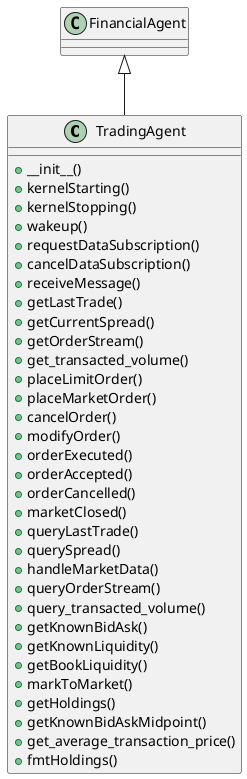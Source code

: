 @startuml
class TradingAgent {
  + __init__()
  + kernelStarting()
  + kernelStopping()
  + wakeup()
  + requestDataSubscription()
  + cancelDataSubscription()
  + receiveMessage()
  + getLastTrade()
  + getCurrentSpread()
  + getOrderStream()
  + get_transacted_volume()
  + placeLimitOrder()
  + placeMarketOrder()
  + cancelOrder()
  + modifyOrder()
  + orderExecuted()
  + orderAccepted()
  + orderCancelled()
  + marketClosed()
  + queryLastTrade()
  + querySpread()
  + handleMarketData()
  + queryOrderStream()
  + query_transacted_volume()
  + getKnownBidAsk()
  + getKnownLiquidity()
  + getBookLiquidity()
  + markToMarket()
  + getHoldings()
  + getKnownBidAskMidpoint()
  + get_average_transaction_price()
  + fmtHoldings()
}
FinancialAgent <|-- TradingAgent
@enduml